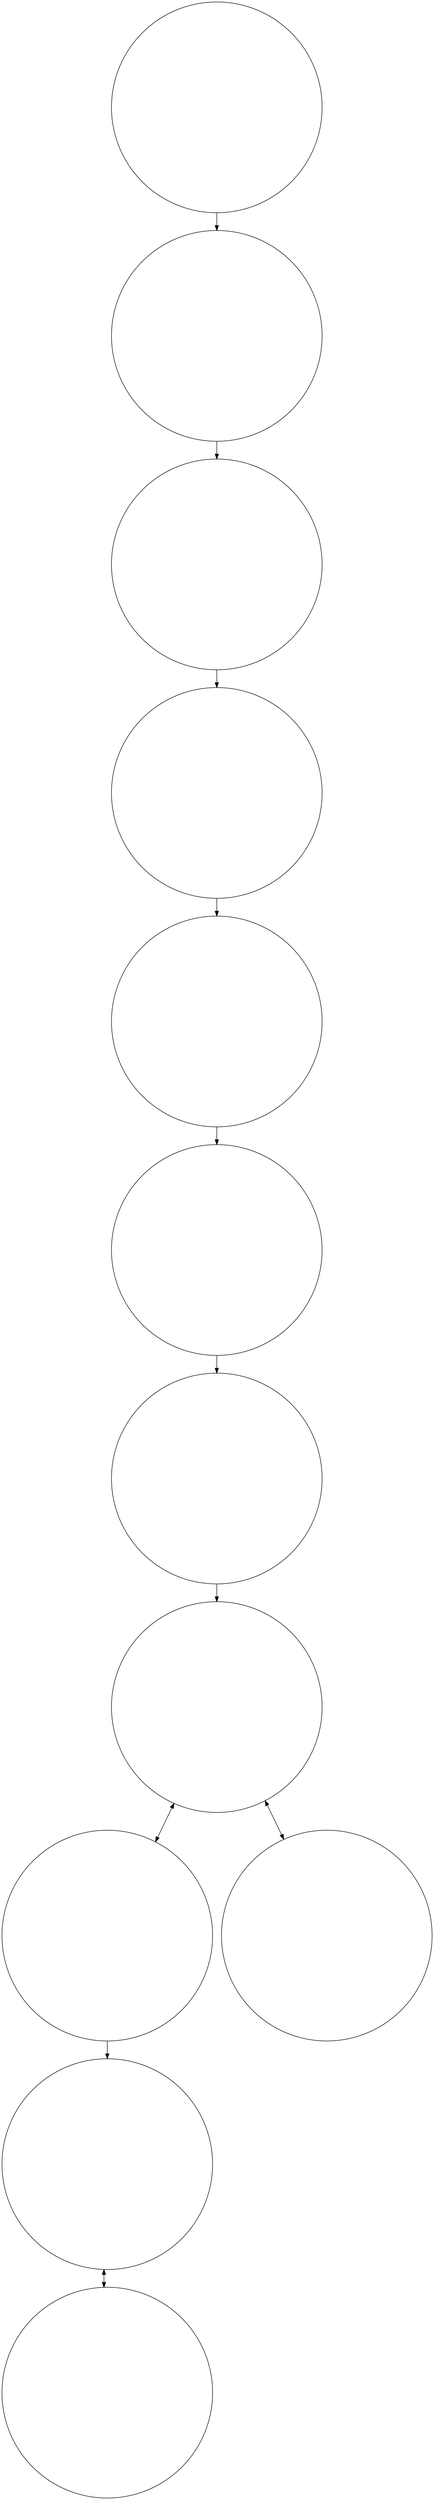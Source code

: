 strict digraph "" {
	graph [bb="0,0,872.09,5058"];
	node [label="\N"];
	{
		graph [rank=source];
		"O=C1OCCO1.O=C1OCCO1.[Li]"		 [height=5.9318,
			image="SMILESimages/O=C1OCCO1.O=C1OCCO1.[Li].png",
			label="",
			pos="435.55,4844.5",
			width=5.9318];
	}
	"O=C1OCCO1.[CH2]COC([O])=O.[Li]"	 [height=5.9318,
		image="SMILESimages/O=C1OCCO1.[CH2]COC([O])=O.[Li].png",
		label="",
		pos="435.55,4381.4",
		width=5.9318];
	"O=C1OCCO1.O=C1OCCO1.[Li]" -> "O=C1OCCO1.[CH2]COC([O])=O.[Li]"	 [pos="e,435.55,4595.2 435.55,4630.9 435.55,4622.4 435.55,4613.8 435.55,4605.3"];
	"[CH2]C[O+](C([O])=O)C1([O])OCCO1.[Li]"	 [height=5.9318,
		image="SMILESimages/[CH2]C[O+](C([O])=O)C1([O])OCCO1.[Li].png",
		label="",
		pos="435.55,3918.3",
		width=5.9318];
	"O=C1OCCO1.[CH2]COC([O])=O.[Li]" -> "[CH2]C[O+](C([O])=O)C1([O])OCCO1.[Li]"	 [pos="e,435.55,4132.2 435.55,4167.8 435.55,4159.3 435.55,4150.7 435.55,4142.2"];
	"[CH2]COC(=O)OCCOC([O])=O.[Li]"	 [height=5.9318,
		image="SMILESimages/[CH2]COC(=O)OCCOC([O])=O.[Li].png",
		label="",
		pos="435.55,2992.1",
		width=5.9318];
	"[Li].[O]C(=O)OCC[O+]1CCOC1=O"	 [height=5.9318,
		image="SMILESimages/[Li].[O]C(=O)OCC[O+]1CCOC1=O.png",
		label="",
		pos="435.55,2529",
		width=5.9318];
	"[CH2]COC(=O)OCCOC([O])=O.[Li]" -> "[Li].[O]C(=O)OCC[O+]1CCOC1=O"	 [pos="e,435.55,2742.9 435.55,2778.5 435.55,2770 435.55,2761.4 435.55,2752.9"];
	"[Li].[O]C(=O)OCCOCCO[C]=O"	 [height=5.9318,
		image="SMILESimages/[Li].[O]C(=O)OCCOCCO[C]=O.png",
		label="",
		pos="435.55,2065.9",
		width=5.9318];
	"[Li].[O]C(=O)OCC[O+]1CCOC1=O" -> "[Li].[O]C(=O)OCCOCCO[C]=O"	 [pos="e,435.55,2279.8 435.55,2315.4 435.55,2306.9 435.55,2298.3 435.55,2289.8"];
	"O=C=O.[CH2]COCCOC([O])=O.[Li]"	 [height=5.9318,
		image="SMILESimages/O=C=O.[CH2]COCCOC([O])=O.[Li].png",
		label="",
		pos="435.55,1602.8",
		width=5.9318];
	"[Li].[O]C(=O)OCCOCCO[C]=O" -> "O=C=O.[CH2]COCCOC([O])=O.[Li]"	 [pos="e,435.55,1816.7 435.55,1852.3 435.55,1843.8 435.55,1835.3 435.55,1826.7"];
	"O=C=O.[CH2]COC1([O])OCCO1.[Li]"	 [height=5.9318,
		image="SMILESimages/O=C=O.[CH2]COC1([O])OCCO1.[Li].png",
		label="",
		pos="435.55,3455.2",
		width=5.9318];
	"[CH2]C[O+](C([O])=O)C1([O])OCCO1.[Li]" -> "O=C=O.[CH2]COC1([O])OCCO1.[Li]"	 [pos="e,435.55,3669.1 435.55,3704.7 435.55,3696.2 435.55,3687.6 435.55,3679.1"];
	"C1COCCO1.O=C=O.O=C=O.[Li]"	 [height=5.9318,
		image="SMILESimages/C1COCCO1.O=C=O.O=C=O.[Li].png",
		label="",
		pos="213.55,676.64",
		width=5.9318];
	"C1COCCO1.[Li].[O]C(=O)O[C]=O"	 [height=5.9318,
		image="SMILESimages/C1COCCO1.[Li].[O]C(=O)O[C]=O.png",
		label="",
		pos="213.55,213.55",
		width=5.9318];
	"C1COCCO1.O=C=O.O=C=O.[Li]" -> "C1COCCO1.[Li].[O]C(=O)O[C]=O"	 [dir=both,
		pos="s,206.81,463.05 e,206.81,427.06 206.8,452.93 206.8,447.68 206.8,442.41 206.8,437.16"];
	"C1COCCO1.[Li].[O]C(=O)O[C]=O" -> "C1COCCO1.O=C=O.O=C=O.[Li]"	 [pos="e,220.28,463.05 220.28,427.06 220.3,435.66 220.3,444.31 220.29,452.93",
		style=invis];
	"O=C=O.[Li].[O]C(=O)[O+]1CCOCC1"	 [height=5.9318,
		image="SMILESimages/O=C=O.[Li].[O]C(=O)[O+]1CCOCC1.png",
		label="",
		pos="213.55,1139.7",
		width=5.9318];
	"O=C=O.[Li].[O]C(=O)[O+]1CCOCC1" -> "C1COCCO1.O=C=O.O=C=O.[Li]"	 [pos="e,213.55,890.5 213.55,926.15 213.55,917.62 213.55,909.07 213.55,900.52"];
	"O=C=O.[Li].[O]C(=O)[O+]1CCOCC1" -> "O=C=O.[CH2]COCCOC([O])=O.[Li]"	 [dir=both,
		pos="s,311.34,1329.8 e,348.56,1407.4 315.71,1338.9 325.23,1358.6 334.84,1378.6 344.25,1398.4"];
	"O=C=O.[CH2]COCCOC([O])=O.[Li]" -> "O=C=O.[Li].[O]C(=O)[O+]1CCOCC1"	 [pos="e,300.42,1334.9 337.8,1412.8 326.81,1390.1 315.64,1366.8 304.74,1344",
		style=invis];
	"[CH2]COCC[O+](C([O])=O)C([O])=O.[Li]"	 [height=5.9318,
		image="SMILESimages/[CH2]COCC[O+](C([O])=O)C([O])=O.[Li].png",
		label="",
		pos="658.55,1139.7",
		width=5.9318];
	"O=C=O.[CH2]COCCOC([O])=O.[Li]" -> "[CH2]COCC[O+](C([O])=O)C([O])=O.[Li]"	 [pos="e,560.39,1329.7 522.8,1407.8 533.68,1385 544.89,1361.7 555.98,1338.8",
		style=invis];
	"[CH2]COCC[O+](C([O])=O)C([O])=O.[Li]" -> "O=C=O.[CH2]COCCOC([O])=O.[Li]"	 [dir=both,
		pos="s,571.25,1334.9 e,533.71,1412.8 566.91,1344 557.41,1363.8 547.72,1383.9 538.11,1403.7"];
	"O=C=O.[CH2]COC1([O])OCCO1.[Li]" -> "[CH2]COC(=O)OCCOC([O])=O.[Li]"	 [pos="e,435.55,3206 435.55,3241.6 435.55,3233.1 435.55,3224.5 435.55,3216"];
}
